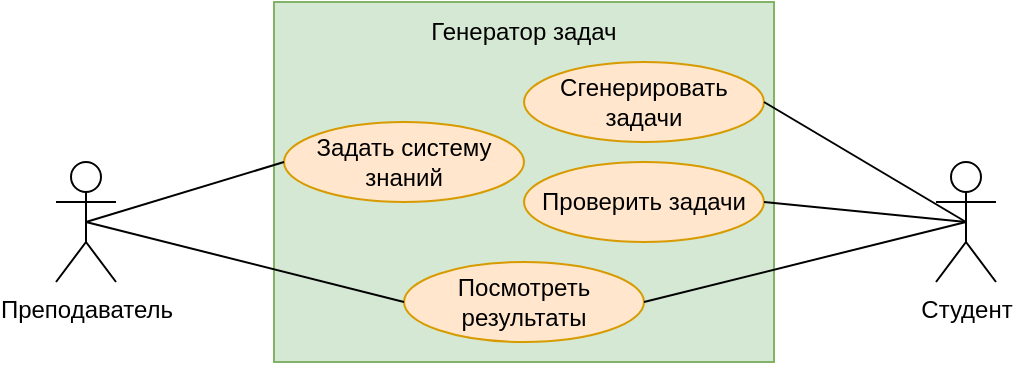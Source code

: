 <mxfile version="24.4.8" type="device">
  <diagram name="Страница — 1" id="LcgS3ZTkosHEVef-J3pK">
    <mxGraphModel dx="842" dy="568" grid="1" gridSize="10" guides="1" tooltips="1" connect="1" arrows="1" fold="1" page="1" pageScale="1" pageWidth="827" pageHeight="1169" math="0" shadow="0">
      <root>
        <mxCell id="0" />
        <mxCell id="1" parent="0" />
        <mxCell id="gkHV6Eb-_itA2Q4TGe-E-1" value="" style="rounded=0;whiteSpace=wrap;html=1;fillColor=#d5e8d4;strokeColor=#82b366;" vertex="1" parent="1">
          <mxGeometry x="289" y="210" width="250" height="180" as="geometry" />
        </mxCell>
        <mxCell id="gkHV6Eb-_itA2Q4TGe-E-2" value="Преподаватель" style="shape=umlActor;verticalLabelPosition=bottom;verticalAlign=top;html=1;outlineConnect=0;" vertex="1" parent="1">
          <mxGeometry x="180" y="290" width="30" height="60" as="geometry" />
        </mxCell>
        <mxCell id="gkHV6Eb-_itA2Q4TGe-E-3" value="Студент" style="shape=umlActor;verticalLabelPosition=bottom;verticalAlign=top;html=1;outlineConnect=0;" vertex="1" parent="1">
          <mxGeometry x="620" y="290" width="30" height="60" as="geometry" />
        </mxCell>
        <mxCell id="gkHV6Eb-_itA2Q4TGe-E-5" value="Сгенерировать задачи" style="ellipse;whiteSpace=wrap;html=1;fillColor=#ffe6cc;strokeColor=#d79b00;" vertex="1" parent="1">
          <mxGeometry x="414" y="240" width="120" height="40" as="geometry" />
        </mxCell>
        <mxCell id="gkHV6Eb-_itA2Q4TGe-E-6" value="Посмотреть результаты" style="ellipse;whiteSpace=wrap;html=1;fillColor=#ffe6cc;strokeColor=#d79b00;" vertex="1" parent="1">
          <mxGeometry x="354" y="340" width="120" height="40" as="geometry" />
        </mxCell>
        <mxCell id="gkHV6Eb-_itA2Q4TGe-E-7" value="Проверить задачи" style="ellipse;whiteSpace=wrap;html=1;fillColor=#ffe6cc;strokeColor=#d79b00;" vertex="1" parent="1">
          <mxGeometry x="414" y="290" width="120" height="40" as="geometry" />
        </mxCell>
        <mxCell id="gkHV6Eb-_itA2Q4TGe-E-8" value="Задать систему знаний" style="ellipse;whiteSpace=wrap;html=1;fillColor=#ffe6cc;strokeColor=#d79b00;" vertex="1" parent="1">
          <mxGeometry x="294" y="270" width="120" height="40" as="geometry" />
        </mxCell>
        <mxCell id="gkHV6Eb-_itA2Q4TGe-E-9" value="Генератор задач" style="text;html=1;align=center;verticalAlign=middle;whiteSpace=wrap;rounded=0;" vertex="1" parent="1">
          <mxGeometry x="366" y="210" width="96" height="30" as="geometry" />
        </mxCell>
        <mxCell id="gkHV6Eb-_itA2Q4TGe-E-10" value="" style="endArrow=none;html=1;rounded=0;exitX=0.5;exitY=0.5;exitDx=0;exitDy=0;exitPerimeter=0;entryX=0;entryY=0.5;entryDx=0;entryDy=0;" edge="1" parent="1" source="gkHV6Eb-_itA2Q4TGe-E-2" target="gkHV6Eb-_itA2Q4TGe-E-8">
          <mxGeometry width="50" height="50" relative="1" as="geometry">
            <mxPoint x="300" y="420" as="sourcePoint" />
            <mxPoint x="350" y="370" as="targetPoint" />
          </mxGeometry>
        </mxCell>
        <mxCell id="gkHV6Eb-_itA2Q4TGe-E-11" value="" style="endArrow=none;html=1;rounded=0;exitX=0.5;exitY=0.5;exitDx=0;exitDy=0;exitPerimeter=0;entryX=0;entryY=0.5;entryDx=0;entryDy=0;" edge="1" parent="1" source="gkHV6Eb-_itA2Q4TGe-E-2" target="gkHV6Eb-_itA2Q4TGe-E-6">
          <mxGeometry width="50" height="50" relative="1" as="geometry">
            <mxPoint x="205" y="330" as="sourcePoint" />
            <mxPoint x="304" y="300" as="targetPoint" />
          </mxGeometry>
        </mxCell>
        <mxCell id="gkHV6Eb-_itA2Q4TGe-E-12" value="" style="endArrow=none;html=1;rounded=0;exitX=1;exitY=0.5;exitDx=0;exitDy=0;entryX=0.5;entryY=0.5;entryDx=0;entryDy=0;entryPerimeter=0;" edge="1" parent="1" source="gkHV6Eb-_itA2Q4TGe-E-6" target="gkHV6Eb-_itA2Q4TGe-E-3">
          <mxGeometry width="50" height="50" relative="1" as="geometry">
            <mxPoint x="205" y="330" as="sourcePoint" />
            <mxPoint x="364" y="370" as="targetPoint" />
          </mxGeometry>
        </mxCell>
        <mxCell id="gkHV6Eb-_itA2Q4TGe-E-13" value="" style="endArrow=none;html=1;rounded=0;exitX=1;exitY=0.5;exitDx=0;exitDy=0;entryX=0.5;entryY=0.5;entryDx=0;entryDy=0;entryPerimeter=0;" edge="1" parent="1" source="gkHV6Eb-_itA2Q4TGe-E-7" target="gkHV6Eb-_itA2Q4TGe-E-3">
          <mxGeometry width="50" height="50" relative="1" as="geometry">
            <mxPoint x="484" y="370" as="sourcePoint" />
            <mxPoint x="645" y="330" as="targetPoint" />
          </mxGeometry>
        </mxCell>
        <mxCell id="gkHV6Eb-_itA2Q4TGe-E-15" value="" style="endArrow=none;html=1;rounded=0;exitX=1;exitY=0.5;exitDx=0;exitDy=0;entryX=0.5;entryY=0.5;entryDx=0;entryDy=0;entryPerimeter=0;" edge="1" parent="1" source="gkHV6Eb-_itA2Q4TGe-E-5" target="gkHV6Eb-_itA2Q4TGe-E-3">
          <mxGeometry width="50" height="50" relative="1" as="geometry">
            <mxPoint x="544" y="320" as="sourcePoint" />
            <mxPoint x="645" y="330" as="targetPoint" />
          </mxGeometry>
        </mxCell>
      </root>
    </mxGraphModel>
  </diagram>
</mxfile>
